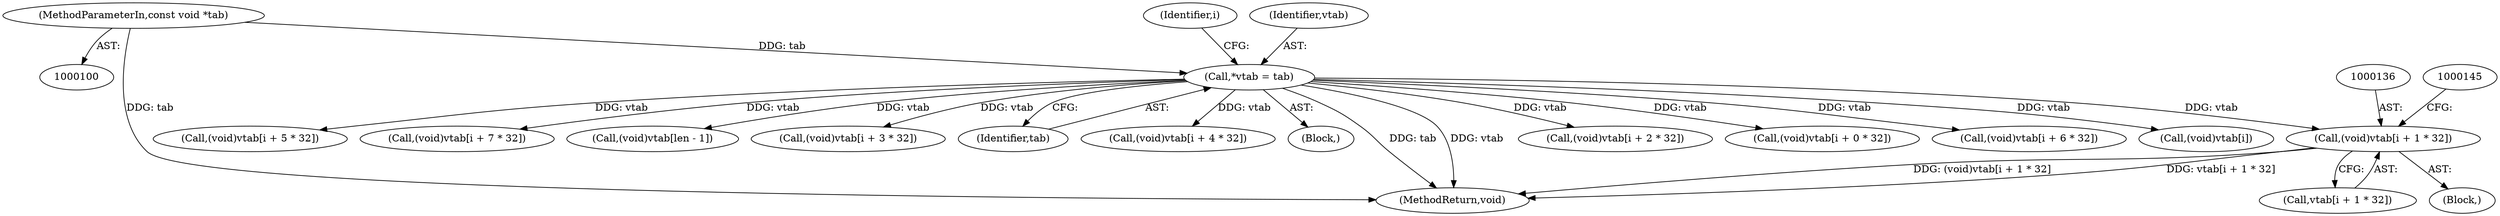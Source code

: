 digraph "0_libgcrypt_a4c561aab1014c3630bc88faf6f5246fee16b020_0@array" {
"1000135" [label="(Call,(void)vtab[i + 1 * 32])"];
"1000105" [label="(Call,*vtab = tab)"];
"1000101" [label="(MethodParameterIn,const void *tab)"];
"1000126" [label="(Call,(void)vtab[i + 0 * 32])"];
"1000137" [label="(Call,vtab[i + 1 * 32])"];
"1000180" [label="(Call,(void)vtab[i + 6 * 32])"];
"1000206" [label="(Call,(void)vtab[i])"];
"1000111" [label="(Identifier,i)"];
"1000171" [label="(Call,(void)vtab[i + 5 * 32])"];
"1000189" [label="(Call,(void)vtab[i + 7 * 32])"];
"1000101" [label="(MethodParameterIn,const void *tab)"];
"1000135" [label="(Call,(void)vtab[i + 1 * 32])"];
"1000211" [label="(Call,(void)vtab[len - 1])"];
"1000153" [label="(Call,(void)vtab[i + 3 * 32])"];
"1000107" [label="(Identifier,tab)"];
"1000125" [label="(Block,)"];
"1000162" [label="(Call,(void)vtab[i + 4 * 32])"];
"1000103" [label="(Block,)"];
"1000106" [label="(Identifier,vtab)"];
"1000218" [label="(MethodReturn,void)"];
"1000105" [label="(Call,*vtab = tab)"];
"1000144" [label="(Call,(void)vtab[i + 2 * 32])"];
"1000135" -> "1000125"  [label="AST: "];
"1000135" -> "1000137"  [label="CFG: "];
"1000136" -> "1000135"  [label="AST: "];
"1000137" -> "1000135"  [label="AST: "];
"1000145" -> "1000135"  [label="CFG: "];
"1000135" -> "1000218"  [label="DDG: (void)vtab[i + 1 * 32]"];
"1000135" -> "1000218"  [label="DDG: vtab[i + 1 * 32]"];
"1000105" -> "1000135"  [label="DDG: vtab"];
"1000105" -> "1000103"  [label="AST: "];
"1000105" -> "1000107"  [label="CFG: "];
"1000106" -> "1000105"  [label="AST: "];
"1000107" -> "1000105"  [label="AST: "];
"1000111" -> "1000105"  [label="CFG: "];
"1000105" -> "1000218"  [label="DDG: tab"];
"1000105" -> "1000218"  [label="DDG: vtab"];
"1000101" -> "1000105"  [label="DDG: tab"];
"1000105" -> "1000126"  [label="DDG: vtab"];
"1000105" -> "1000144"  [label="DDG: vtab"];
"1000105" -> "1000153"  [label="DDG: vtab"];
"1000105" -> "1000162"  [label="DDG: vtab"];
"1000105" -> "1000171"  [label="DDG: vtab"];
"1000105" -> "1000180"  [label="DDG: vtab"];
"1000105" -> "1000189"  [label="DDG: vtab"];
"1000105" -> "1000206"  [label="DDG: vtab"];
"1000105" -> "1000211"  [label="DDG: vtab"];
"1000101" -> "1000100"  [label="AST: "];
"1000101" -> "1000218"  [label="DDG: tab"];
}
